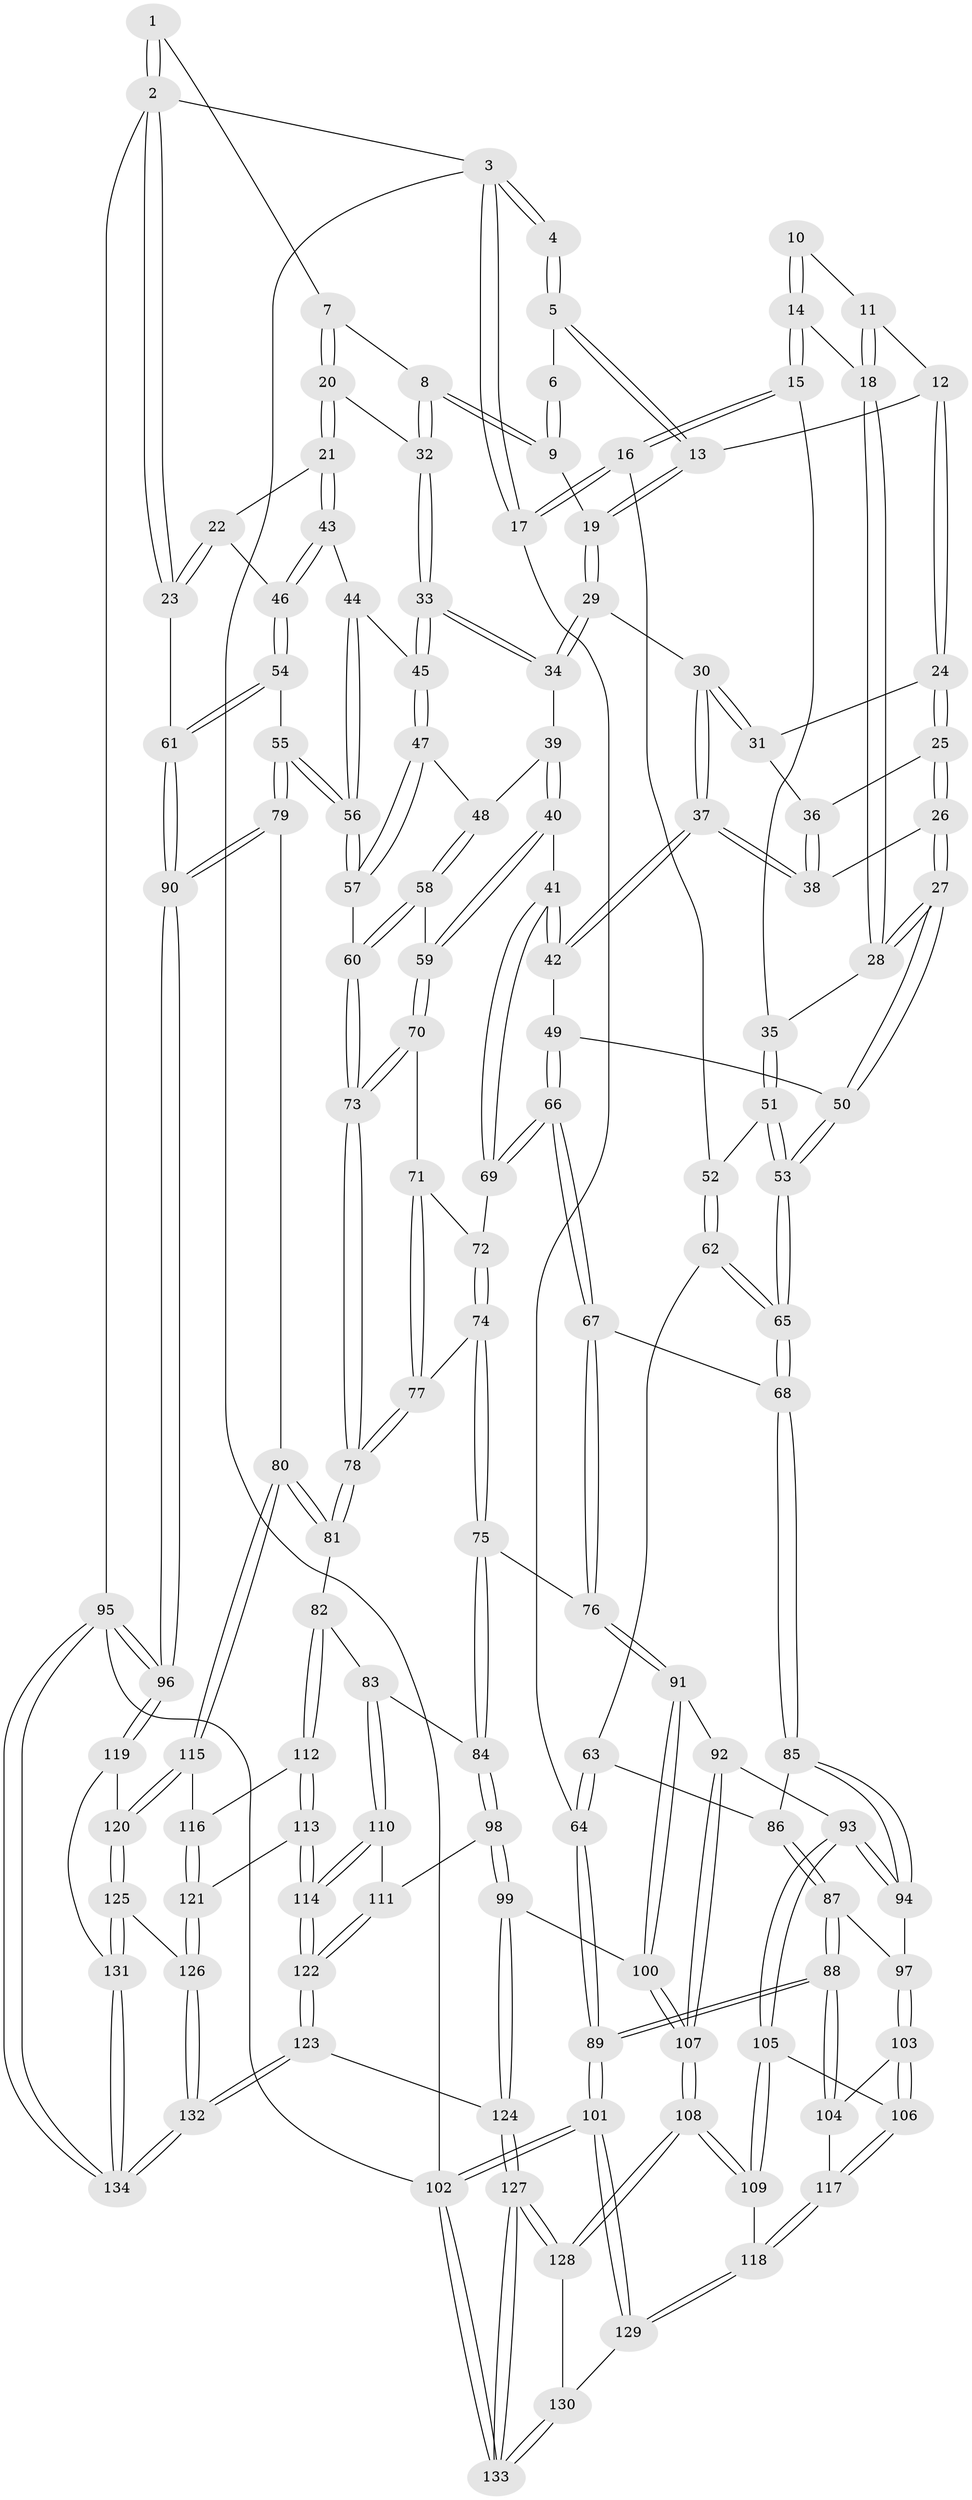 // coarse degree distribution, {4: 0.4177215189873418, 6: 0.08860759493670886, 2: 0.012658227848101266, 5: 0.3670886075949367, 3: 0.11392405063291139}
// Generated by graph-tools (version 1.1) at 2025/24/03/03/25 07:24:32]
// undirected, 134 vertices, 332 edges
graph export_dot {
graph [start="1"]
  node [color=gray90,style=filled];
  1 [pos="+0.8243005017477221+0"];
  2 [pos="+1+0"];
  3 [pos="+0+0"];
  4 [pos="+0.22782436019330315+0"];
  5 [pos="+0.5813095628708693+0"];
  6 [pos="+0.7904141057290619+0"];
  7 [pos="+0.8526348845169397+0.08767892410052938"];
  8 [pos="+0.7767588105554344+0.143198114230669"];
  9 [pos="+0.7588874312301046+0.11840885442753872"];
  10 [pos="+0.22830230702350016+0"];
  11 [pos="+0.41483680576421755+0.0720741143153135"];
  12 [pos="+0.4610483836890354+0.0873391220691485"];
  13 [pos="+0.570587995050623+0"];
  14 [pos="+0.22503914326118604+0.02867699217369815"];
  15 [pos="+0.005026670333976672+0.16133834437454847"];
  16 [pos="+0+0.18494370492405277"];
  17 [pos="+0+0.15124887982766885"];
  18 [pos="+0.2360183801476856+0.05373708611924047"];
  19 [pos="+0.6001677667647368+0.06937856625407668"];
  20 [pos="+0.9446503366206777+0.15745117071175374"];
  21 [pos="+0.9482371763250025+0.15963690566434993"];
  22 [pos="+0.9832670220374892+0.15323674270189236"];
  23 [pos="+1+0.029260973471642016"];
  24 [pos="+0.4295343769780911+0.1428818612768352"];
  25 [pos="+0.40679359317375574+0.16414734946250598"];
  26 [pos="+0.3394325883629283+0.21702601194534493"];
  27 [pos="+0.32643675567052305+0.22023051352512935"];
  28 [pos="+0.2819250481560079+0.19802307873032443"];
  29 [pos="+0.6025874193318747+0.1346058817641287"];
  30 [pos="+0.568219977516485+0.16831180005898214"];
  31 [pos="+0.5116101100909396+0.17644259726670314"];
  32 [pos="+0.776578825328548+0.15175053546932762"];
  33 [pos="+0.7639884406407877+0.2289875938317025"];
  34 [pos="+0.6274615092044651+0.16568662804034245"];
  35 [pos="+0.21269353559163692+0.24581564853503501"];
  36 [pos="+0.4940260656027249+0.1993686457984379"];
  37 [pos="+0.5215449646262696+0.2864526064566556"];
  38 [pos="+0.4819840342144653+0.2621280310612965"];
  39 [pos="+0.623329968302749+0.23418414164149373"];
  40 [pos="+0.560957306730371+0.34893800938434916"];
  41 [pos="+0.5561280542630471+0.34928306706975126"];
  42 [pos="+0.5525680446668079+0.3467953755207357"];
  43 [pos="+0.8492048608785415+0.2560048302014687"];
  44 [pos="+0.7866875005155343+0.2606428503659819"];
  45 [pos="+0.7770454266572424+0.26044554214114823"];
  46 [pos="+0.9331173721566848+0.33472429017032895"];
  47 [pos="+0.7697721510176888+0.27172566229174294"];
  48 [pos="+0.7197591137870631+0.3059927930358128"];
  49 [pos="+0.41236148002284956+0.36995915184572153"];
  50 [pos="+0.34245545005916317+0.2950915722053438"];
  51 [pos="+0.15634964155551645+0.3287863510842033"];
  52 [pos="+0.1035564130059254+0.3403823659281991"];
  53 [pos="+0.25463257249716703+0.47317069053220595"];
  54 [pos="+1+0.48281693015650246"];
  55 [pos="+0.9854350417034279+0.5039475445959801"];
  56 [pos="+0.954904009762004+0.5019197690790125"];
  57 [pos="+0.8394015300086392+0.501093943396718"];
  58 [pos="+0.6588467904494902+0.3663124789559686"];
  59 [pos="+0.6523818313739311+0.36778809478881264"];
  60 [pos="+0.8139984652084696+0.5092331230599266"];
  61 [pos="+1+0.47703898126394584"];
  62 [pos="+0.030020600452081436+0.48652335937272545"];
  63 [pos="+0+0.5257544413499591"];
  64 [pos="+0+0.5407967218263618"];
  65 [pos="+0.26497823914636365+0.5403495173371239"];
  66 [pos="+0.39441314803870836+0.4749068611673868"];
  67 [pos="+0.30136173680087924+0.5696449618830152"];
  68 [pos="+0.28356566779712117+0.564692291274587"];
  69 [pos="+0.5248378331012359+0.45999385532263726"];
  70 [pos="+0.6437002762531205+0.4617343972045767"];
  71 [pos="+0.6168675301077204+0.5341973297617635"];
  72 [pos="+0.5387806040633775+0.4894415735287927"];
  73 [pos="+0.8083180745622621+0.5141439073378532"];
  74 [pos="+0.46307947737439614+0.6085132901473751"];
  75 [pos="+0.4096237072657294+0.6440394816628457"];
  76 [pos="+0.3661460280432535+0.6322326173232019"];
  77 [pos="+0.6453106184220603+0.5853715659468374"];
  78 [pos="+0.6961404492186112+0.6286192925562991"];
  79 [pos="+0.882964612684963+0.74027730316413"];
  80 [pos="+0.8624785235773118+0.7605281521422267"];
  81 [pos="+0.694604834853394+0.686377081022406"];
  82 [pos="+0.6824430617493542+0.6998692680678398"];
  83 [pos="+0.6328222455684921+0.7164686828358219"];
  84 [pos="+0.4624567751370177+0.6971127613970888"];
  85 [pos="+0.17046976625904772+0.6728195407815228"];
  86 [pos="+0.00764875149110292+0.5774169460548938"];
  87 [pos="+0.08672416263203304+0.7269584611634735"];
  88 [pos="+0+0.7603708649499705"];
  89 [pos="+0+0.7599085774646684"];
  90 [pos="+1+0.7558443459648034"];
  91 [pos="+0.32865451747447016+0.7595937947583247"];
  92 [pos="+0.22620841070542894+0.7756340161561753"];
  93 [pos="+0.21108964824695303+0.7716963498605134"];
  94 [pos="+0.160985702917185+0.694319328872512"];
  95 [pos="+1+1"];
  96 [pos="+1+0.988029267364242"];
  97 [pos="+0.11584941153604812+0.727691487123207"];
  98 [pos="+0.4705470265566607+0.8342999255677168"];
  99 [pos="+0.4187905118514544+0.8646738860584061"];
  100 [pos="+0.3382363158200856+0.863219745705648"];
  101 [pos="+0+1"];
  102 [pos="+0+1"];
  103 [pos="+0.11434504724128246+0.7610303316956591"];
  104 [pos="+0.06126668645147978+0.8286645028065"];
  105 [pos="+0.19443375479904143+0.8330507451467064"];
  106 [pos="+0.13816161123073722+0.833800283924578"];
  107 [pos="+0.30792463669899034+0.8911870241852743"];
  108 [pos="+0.2863106097978823+0.9192239985008693"];
  109 [pos="+0.23057777931827053+0.8827302814205972"];
  110 [pos="+0.5532590169881838+0.8388342760834628"];
  111 [pos="+0.5052984402467848+0.8480667480392698"];
  112 [pos="+0.6885473222602678+0.8256851621055208"];
  113 [pos="+0.664053219321088+0.8999671053460905"];
  114 [pos="+0.6469273550209935+0.9140338428040442"];
  115 [pos="+0.8758533905593269+0.8340928196500422"];
  116 [pos="+0.7876008733473576+0.8606856967338398"];
  117 [pos="+0.10232470031782731+0.8933882395463869"];
  118 [pos="+0.10193499837462652+0.8980861358313404"];
  119 [pos="+0.9206021160837411+0.8685721104687815"];
  120 [pos="+0.8886553786853516+0.8544079539597451"];
  121 [pos="+0.7413268465035375+0.9181361153007404"];
  122 [pos="+0.5678748660234078+1"];
  123 [pos="+0.5588414179508729+1"];
  124 [pos="+0.5135385241367445+1"];
  125 [pos="+0.8481469120275986+0.9263990681102907"];
  126 [pos="+0.7869438852182602+0.9716201569347508"];
  127 [pos="+0.3009247457227644+1"];
  128 [pos="+0.2850175860091317+0.9287430239247476"];
  129 [pos="+0.09768653257624879+0.9080455756034496"];
  130 [pos="+0.117366770535419+0.936036042616083"];
  131 [pos="+0.9109106699042785+1"];
  132 [pos="+0.713060095106079+1"];
  133 [pos="+0.21246285864927997+1"];
  134 [pos="+1+1"];
  1 -- 2;
  1 -- 2;
  1 -- 7;
  2 -- 3;
  2 -- 23;
  2 -- 23;
  2 -- 95;
  3 -- 4;
  3 -- 4;
  3 -- 17;
  3 -- 17;
  3 -- 102;
  4 -- 5;
  4 -- 5;
  5 -- 6;
  5 -- 13;
  5 -- 13;
  6 -- 9;
  6 -- 9;
  7 -- 8;
  7 -- 20;
  7 -- 20;
  8 -- 9;
  8 -- 9;
  8 -- 32;
  8 -- 32;
  9 -- 19;
  10 -- 11;
  10 -- 14;
  10 -- 14;
  11 -- 12;
  11 -- 18;
  11 -- 18;
  12 -- 13;
  12 -- 24;
  12 -- 24;
  13 -- 19;
  13 -- 19;
  14 -- 15;
  14 -- 15;
  14 -- 18;
  15 -- 16;
  15 -- 16;
  15 -- 35;
  16 -- 17;
  16 -- 17;
  16 -- 52;
  17 -- 64;
  18 -- 28;
  18 -- 28;
  19 -- 29;
  19 -- 29;
  20 -- 21;
  20 -- 21;
  20 -- 32;
  21 -- 22;
  21 -- 43;
  21 -- 43;
  22 -- 23;
  22 -- 23;
  22 -- 46;
  23 -- 61;
  24 -- 25;
  24 -- 25;
  24 -- 31;
  25 -- 26;
  25 -- 26;
  25 -- 36;
  26 -- 27;
  26 -- 27;
  26 -- 38;
  27 -- 28;
  27 -- 28;
  27 -- 50;
  27 -- 50;
  28 -- 35;
  29 -- 30;
  29 -- 34;
  29 -- 34;
  30 -- 31;
  30 -- 31;
  30 -- 37;
  30 -- 37;
  31 -- 36;
  32 -- 33;
  32 -- 33;
  33 -- 34;
  33 -- 34;
  33 -- 45;
  33 -- 45;
  34 -- 39;
  35 -- 51;
  35 -- 51;
  36 -- 38;
  36 -- 38;
  37 -- 38;
  37 -- 38;
  37 -- 42;
  37 -- 42;
  39 -- 40;
  39 -- 40;
  39 -- 48;
  40 -- 41;
  40 -- 59;
  40 -- 59;
  41 -- 42;
  41 -- 42;
  41 -- 69;
  41 -- 69;
  42 -- 49;
  43 -- 44;
  43 -- 46;
  43 -- 46;
  44 -- 45;
  44 -- 56;
  44 -- 56;
  45 -- 47;
  45 -- 47;
  46 -- 54;
  46 -- 54;
  47 -- 48;
  47 -- 57;
  47 -- 57;
  48 -- 58;
  48 -- 58;
  49 -- 50;
  49 -- 66;
  49 -- 66;
  50 -- 53;
  50 -- 53;
  51 -- 52;
  51 -- 53;
  51 -- 53;
  52 -- 62;
  52 -- 62;
  53 -- 65;
  53 -- 65;
  54 -- 55;
  54 -- 61;
  54 -- 61;
  55 -- 56;
  55 -- 56;
  55 -- 79;
  55 -- 79;
  56 -- 57;
  56 -- 57;
  57 -- 60;
  58 -- 59;
  58 -- 60;
  58 -- 60;
  59 -- 70;
  59 -- 70;
  60 -- 73;
  60 -- 73;
  61 -- 90;
  61 -- 90;
  62 -- 63;
  62 -- 65;
  62 -- 65;
  63 -- 64;
  63 -- 64;
  63 -- 86;
  64 -- 89;
  64 -- 89;
  65 -- 68;
  65 -- 68;
  66 -- 67;
  66 -- 67;
  66 -- 69;
  66 -- 69;
  67 -- 68;
  67 -- 76;
  67 -- 76;
  68 -- 85;
  68 -- 85;
  69 -- 72;
  70 -- 71;
  70 -- 73;
  70 -- 73;
  71 -- 72;
  71 -- 77;
  71 -- 77;
  72 -- 74;
  72 -- 74;
  73 -- 78;
  73 -- 78;
  74 -- 75;
  74 -- 75;
  74 -- 77;
  75 -- 76;
  75 -- 84;
  75 -- 84;
  76 -- 91;
  76 -- 91;
  77 -- 78;
  77 -- 78;
  78 -- 81;
  78 -- 81;
  79 -- 80;
  79 -- 90;
  79 -- 90;
  80 -- 81;
  80 -- 81;
  80 -- 115;
  80 -- 115;
  81 -- 82;
  82 -- 83;
  82 -- 112;
  82 -- 112;
  83 -- 84;
  83 -- 110;
  83 -- 110;
  84 -- 98;
  84 -- 98;
  85 -- 86;
  85 -- 94;
  85 -- 94;
  86 -- 87;
  86 -- 87;
  87 -- 88;
  87 -- 88;
  87 -- 97;
  88 -- 89;
  88 -- 89;
  88 -- 104;
  88 -- 104;
  89 -- 101;
  89 -- 101;
  90 -- 96;
  90 -- 96;
  91 -- 92;
  91 -- 100;
  91 -- 100;
  92 -- 93;
  92 -- 107;
  92 -- 107;
  93 -- 94;
  93 -- 94;
  93 -- 105;
  93 -- 105;
  94 -- 97;
  95 -- 96;
  95 -- 96;
  95 -- 134;
  95 -- 134;
  95 -- 102;
  96 -- 119;
  96 -- 119;
  97 -- 103;
  97 -- 103;
  98 -- 99;
  98 -- 99;
  98 -- 111;
  99 -- 100;
  99 -- 124;
  99 -- 124;
  100 -- 107;
  100 -- 107;
  101 -- 102;
  101 -- 102;
  101 -- 129;
  101 -- 129;
  102 -- 133;
  102 -- 133;
  103 -- 104;
  103 -- 106;
  103 -- 106;
  104 -- 117;
  105 -- 106;
  105 -- 109;
  105 -- 109;
  106 -- 117;
  106 -- 117;
  107 -- 108;
  107 -- 108;
  108 -- 109;
  108 -- 109;
  108 -- 128;
  108 -- 128;
  109 -- 118;
  110 -- 111;
  110 -- 114;
  110 -- 114;
  111 -- 122;
  111 -- 122;
  112 -- 113;
  112 -- 113;
  112 -- 116;
  113 -- 114;
  113 -- 114;
  113 -- 121;
  114 -- 122;
  114 -- 122;
  115 -- 116;
  115 -- 120;
  115 -- 120;
  116 -- 121;
  116 -- 121;
  117 -- 118;
  117 -- 118;
  118 -- 129;
  118 -- 129;
  119 -- 120;
  119 -- 131;
  120 -- 125;
  120 -- 125;
  121 -- 126;
  121 -- 126;
  122 -- 123;
  122 -- 123;
  123 -- 124;
  123 -- 132;
  123 -- 132;
  124 -- 127;
  124 -- 127;
  125 -- 126;
  125 -- 131;
  125 -- 131;
  126 -- 132;
  126 -- 132;
  127 -- 128;
  127 -- 128;
  127 -- 133;
  127 -- 133;
  128 -- 130;
  129 -- 130;
  130 -- 133;
  130 -- 133;
  131 -- 134;
  131 -- 134;
  132 -- 134;
  132 -- 134;
}
